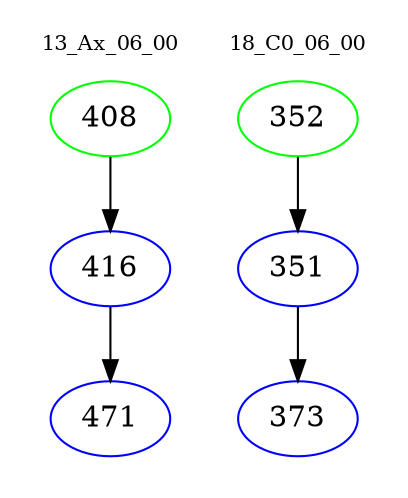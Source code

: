 digraph{
subgraph cluster_0 {
color = white
label = "13_Ax_06_00";
fontsize=10;
T0_408 [label="408", color="green"]
T0_408 -> T0_416 [color="black"]
T0_416 [label="416", color="blue"]
T0_416 -> T0_471 [color="black"]
T0_471 [label="471", color="blue"]
}
subgraph cluster_1 {
color = white
label = "18_C0_06_00";
fontsize=10;
T1_352 [label="352", color="green"]
T1_352 -> T1_351 [color="black"]
T1_351 [label="351", color="blue"]
T1_351 -> T1_373 [color="black"]
T1_373 [label="373", color="blue"]
}
}
